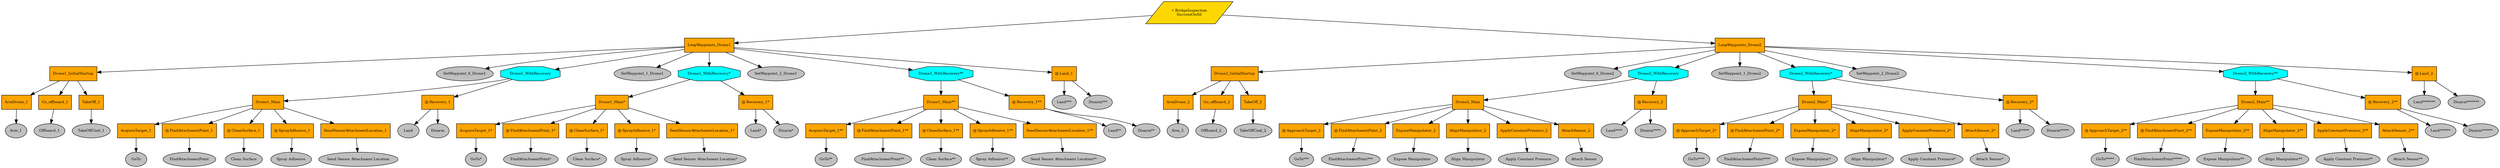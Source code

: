 digraph pastafarianism {
ordering=out;
graph [fontname="times-roman"];
node [fontname="times-roman"];
edge [fontname="times-roman"];
BridgeInspection [fillcolor=gold, fontcolor=black, fontsize=9, label="⚡ BridgeInspection\nSuccessOnAll", shape=parallelogram, style=filled];
LoopWaypoints_Drone1 [fillcolor=orange, fontcolor=black, fontsize=9, label=LoopWaypoints_Drone1, shape=box, style=filled];
BridgeInspection -> LoopWaypoints_Drone1;
Drone1_InitialStartup [fillcolor=orange, fontcolor=black, fontsize=9, label=Drone1_InitialStartup, shape=box, style=filled];
LoopWaypoints_Drone1 -> Drone1_InitialStartup;
ArmDrone_1 [fillcolor=orange, fontcolor=black, fontsize=9, label=ArmDrone_1, shape=box, style=filled];
Drone1_InitialStartup -> ArmDrone_1;
Arm_1 [fillcolor=gray, fontcolor=black, fontsize=9, label=Arm_1, shape=ellipse, style=filled];
ArmDrone_1 -> Arm_1;
Go_offboard_1 [fillcolor=orange, fontcolor=black, fontsize=9, label=Go_offboard_1, shape=box, style=filled];
Drone1_InitialStartup -> Go_offboard_1;
Offboard_1 [fillcolor=gray, fontcolor=black, fontsize=9, label=Offboard_1, shape=ellipse, style=filled];
Go_offboard_1 -> Offboard_1;
TakeOff_1 [fillcolor=orange, fontcolor=black, fontsize=9, label=TakeOff_1, shape=box, style=filled];
Drone1_InitialStartup -> TakeOff_1;
TakeOffCmd_1 [fillcolor=gray, fontcolor=black, fontsize=9, label=TakeOffCmd_1, shape=ellipse, style=filled];
TakeOff_1 -> TakeOffCmd_1;
SetWaypoint_0_Drone1 [fillcolor=gray, fontcolor=black, fontsize=9, label=SetWaypoint_0_Drone1, shape=ellipse, style=filled];
LoopWaypoints_Drone1 -> SetWaypoint_0_Drone1;
Drone1_WithRecovery [fillcolor=cyan, fontcolor=black, fontsize=9, label=Drone1_WithRecovery, shape=octagon, style=filled];
LoopWaypoints_Drone1 -> Drone1_WithRecovery;
Drone1_Main [fillcolor=orange, fontcolor=black, fontsize=9, label=Drone1_Main, shape=box, style=filled];
Drone1_WithRecovery -> Drone1_Main;
AcquireTarget_1 [fillcolor=orange, fontcolor=black, fontsize=9, label=AcquireTarget_1, shape=box, style=filled];
Drone1_Main -> AcquireTarget_1;
GoTo [fillcolor=gray, fontcolor=black, fontsize=9, label=GoTo, shape=ellipse, style=filled];
AcquireTarget_1 -> GoTo;
FindAttachmentPoint_1 [fillcolor=orange, fontcolor=black, fontsize=9, label="Ⓜ FindAttachmentPoint_1", shape=box, style=filled];
Drone1_Main -> FindAttachmentPoint_1;
FindAttachmentPoint [fillcolor=gray, fontcolor=black, fontsize=9, label=FindAttachmentPoint, shape=ellipse, style=filled];
FindAttachmentPoint_1 -> FindAttachmentPoint;
CleanSurface_1 [fillcolor=orange, fontcolor=black, fontsize=9, label="Ⓜ CleanSurface_1", shape=box, style=filled];
Drone1_Main -> CleanSurface_1;
"Clean Surface" [fillcolor=gray, fontcolor=black, fontsize=9, label="Clean Surface", shape=ellipse, style=filled];
CleanSurface_1 -> "Clean Surface";
SprayAdhesive_1 [fillcolor=orange, fontcolor=black, fontsize=9, label="Ⓜ SprayAdhesive_1", shape=box, style=filled];
Drone1_Main -> SprayAdhesive_1;
"Spray Adhesive" [fillcolor=gray, fontcolor=black, fontsize=9, label="Spray Adhesive", shape=ellipse, style=filled];
SprayAdhesive_1 -> "Spray Adhesive";
SendSensorAttachmentLocation_1 [fillcolor=orange, fontcolor=black, fontsize=9, label=SendSensorAttachmentLocation_1, shape=box, style=filled];
Drone1_Main -> SendSensorAttachmentLocation_1;
"Send Sensor Attachment Location" [fillcolor=gray, fontcolor=black, fontsize=9, label="Send Sensor Attachment Location", shape=ellipse, style=filled];
SendSensorAttachmentLocation_1 -> "Send Sensor Attachment Location";
Recovery_1 [fillcolor=orange, fontcolor=black, fontsize=9, label="Ⓜ Recovery_1", shape=box, style=filled];
Drone1_WithRecovery -> Recovery_1;
Land [fillcolor=gray, fontcolor=black, fontsize=9, label=Land, shape=ellipse, style=filled];
Recovery_1 -> Land;
Disarm [fillcolor=gray, fontcolor=black, fontsize=9, label=Disarm, shape=ellipse, style=filled];
Recovery_1 -> Disarm;
SetWaypoint_1_Drone1 [fillcolor=gray, fontcolor=black, fontsize=9, label=SetWaypoint_1_Drone1, shape=ellipse, style=filled];
LoopWaypoints_Drone1 -> SetWaypoint_1_Drone1;
"Drone1_WithRecovery*" [fillcolor=cyan, fontcolor=black, fontsize=9, label="Drone1_WithRecovery*", shape=octagon, style=filled];
LoopWaypoints_Drone1 -> "Drone1_WithRecovery*";
"Drone1_Main*" [fillcolor=orange, fontcolor=black, fontsize=9, label="Drone1_Main*", shape=box, style=filled];
"Drone1_WithRecovery*" -> "Drone1_Main*";
"AcquireTarget_1*" [fillcolor=orange, fontcolor=black, fontsize=9, label="AcquireTarget_1*", shape=box, style=filled];
"Drone1_Main*" -> "AcquireTarget_1*";
"GoTo*" [fillcolor=gray, fontcolor=black, fontsize=9, label="GoTo*", shape=ellipse, style=filled];
"AcquireTarget_1*" -> "GoTo*";
"FindAttachmentPoint_1*" [fillcolor=orange, fontcolor=black, fontsize=9, label="Ⓜ FindAttachmentPoint_1*", shape=box, style=filled];
"Drone1_Main*" -> "FindAttachmentPoint_1*";
"FindAttachmentPoint*" [fillcolor=gray, fontcolor=black, fontsize=9, label="FindAttachmentPoint*", shape=ellipse, style=filled];
"FindAttachmentPoint_1*" -> "FindAttachmentPoint*";
"CleanSurface_1*" [fillcolor=orange, fontcolor=black, fontsize=9, label="Ⓜ CleanSurface_1*", shape=box, style=filled];
"Drone1_Main*" -> "CleanSurface_1*";
"Clean Surface*" [fillcolor=gray, fontcolor=black, fontsize=9, label="Clean Surface*", shape=ellipse, style=filled];
"CleanSurface_1*" -> "Clean Surface*";
"SprayAdhesive_1*" [fillcolor=orange, fontcolor=black, fontsize=9, label="Ⓜ SprayAdhesive_1*", shape=box, style=filled];
"Drone1_Main*" -> "SprayAdhesive_1*";
"Spray Adhesive*" [fillcolor=gray, fontcolor=black, fontsize=9, label="Spray Adhesive*", shape=ellipse, style=filled];
"SprayAdhesive_1*" -> "Spray Adhesive*";
"SendSensorAttachmentLocation_1*" [fillcolor=orange, fontcolor=black, fontsize=9, label="SendSensorAttachmentLocation_1*", shape=box, style=filled];
"Drone1_Main*" -> "SendSensorAttachmentLocation_1*";
"Send Sensor Attachment Location*" [fillcolor=gray, fontcolor=black, fontsize=9, label="Send Sensor Attachment Location*", shape=ellipse, style=filled];
"SendSensorAttachmentLocation_1*" -> "Send Sensor Attachment Location*";
"Recovery_1*" [fillcolor=orange, fontcolor=black, fontsize=9, label="Ⓜ Recovery_1*", shape=box, style=filled];
"Drone1_WithRecovery*" -> "Recovery_1*";
"Land*" [fillcolor=gray, fontcolor=black, fontsize=9, label="Land*", shape=ellipse, style=filled];
"Recovery_1*" -> "Land*";
"Disarm*" [fillcolor=gray, fontcolor=black, fontsize=9, label="Disarm*", shape=ellipse, style=filled];
"Recovery_1*" -> "Disarm*";
SetWaypoint_2_Drone1 [fillcolor=gray, fontcolor=black, fontsize=9, label=SetWaypoint_2_Drone1, shape=ellipse, style=filled];
LoopWaypoints_Drone1 -> SetWaypoint_2_Drone1;
"Drone1_WithRecovery**" [fillcolor=cyan, fontcolor=black, fontsize=9, label="Drone1_WithRecovery**", shape=octagon, style=filled];
LoopWaypoints_Drone1 -> "Drone1_WithRecovery**";
"Drone1_Main**" [fillcolor=orange, fontcolor=black, fontsize=9, label="Drone1_Main**", shape=box, style=filled];
"Drone1_WithRecovery**" -> "Drone1_Main**";
"AcquireTarget_1**" [fillcolor=orange, fontcolor=black, fontsize=9, label="AcquireTarget_1**", shape=box, style=filled];
"Drone1_Main**" -> "AcquireTarget_1**";
"GoTo**" [fillcolor=gray, fontcolor=black, fontsize=9, label="GoTo**", shape=ellipse, style=filled];
"AcquireTarget_1**" -> "GoTo**";
"FindAttachmentPoint_1**" [fillcolor=orange, fontcolor=black, fontsize=9, label="Ⓜ FindAttachmentPoint_1**", shape=box, style=filled];
"Drone1_Main**" -> "FindAttachmentPoint_1**";
"FindAttachmentPoint**" [fillcolor=gray, fontcolor=black, fontsize=9, label="FindAttachmentPoint**", shape=ellipse, style=filled];
"FindAttachmentPoint_1**" -> "FindAttachmentPoint**";
"CleanSurface_1**" [fillcolor=orange, fontcolor=black, fontsize=9, label="Ⓜ CleanSurface_1**", shape=box, style=filled];
"Drone1_Main**" -> "CleanSurface_1**";
"Clean Surface**" [fillcolor=gray, fontcolor=black, fontsize=9, label="Clean Surface**", shape=ellipse, style=filled];
"CleanSurface_1**" -> "Clean Surface**";
"SprayAdhesive_1**" [fillcolor=orange, fontcolor=black, fontsize=9, label="Ⓜ SprayAdhesive_1**", shape=box, style=filled];
"Drone1_Main**" -> "SprayAdhesive_1**";
"Spray Adhesive**" [fillcolor=gray, fontcolor=black, fontsize=9, label="Spray Adhesive**", shape=ellipse, style=filled];
"SprayAdhesive_1**" -> "Spray Adhesive**";
"SendSensorAttachmentLocation_1**" [fillcolor=orange, fontcolor=black, fontsize=9, label="SendSensorAttachmentLocation_1**", shape=box, style=filled];
"Drone1_Main**" -> "SendSensorAttachmentLocation_1**";
"Send Sensor Attachment Location**" [fillcolor=gray, fontcolor=black, fontsize=9, label="Send Sensor Attachment Location**", shape=ellipse, style=filled];
"SendSensorAttachmentLocation_1**" -> "Send Sensor Attachment Location**";
"Recovery_1**" [fillcolor=orange, fontcolor=black, fontsize=9, label="Ⓜ Recovery_1**", shape=box, style=filled];
"Drone1_WithRecovery**" -> "Recovery_1**";
"Land**" [fillcolor=gray, fontcolor=black, fontsize=9, label="Land**", shape=ellipse, style=filled];
"Recovery_1**" -> "Land**";
"Disarm**" [fillcolor=gray, fontcolor=black, fontsize=9, label="Disarm**", shape=ellipse, style=filled];
"Recovery_1**" -> "Disarm**";
Land_1 [fillcolor=orange, fontcolor=black, fontsize=9, label="Ⓜ Land_1", shape=box, style=filled];
LoopWaypoints_Drone1 -> Land_1;
"Land***" [fillcolor=gray, fontcolor=black, fontsize=9, label="Land***", shape=ellipse, style=filled];
Land_1 -> "Land***";
"Disarm***" [fillcolor=gray, fontcolor=black, fontsize=9, label="Disarm***", shape=ellipse, style=filled];
Land_1 -> "Disarm***";
LoopWaypoints_Drone2 [fillcolor=orange, fontcolor=black, fontsize=9, label=LoopWaypoints_Drone2, shape=box, style=filled];
BridgeInspection -> LoopWaypoints_Drone2;
Drone2_InitialStartup [fillcolor=orange, fontcolor=black, fontsize=9, label=Drone2_InitialStartup, shape=box, style=filled];
LoopWaypoints_Drone2 -> Drone2_InitialStartup;
ArmDrone_2 [fillcolor=orange, fontcolor=black, fontsize=9, label=ArmDrone_2, shape=box, style=filled];
Drone2_InitialStartup -> ArmDrone_2;
Arm_2 [fillcolor=gray, fontcolor=black, fontsize=9, label=Arm_2, shape=ellipse, style=filled];
ArmDrone_2 -> Arm_2;
Go_offboard_2 [fillcolor=orange, fontcolor=black, fontsize=9, label=Go_offboard_2, shape=box, style=filled];
Drone2_InitialStartup -> Go_offboard_2;
Offboard_2 [fillcolor=gray, fontcolor=black, fontsize=9, label=Offboard_2, shape=ellipse, style=filled];
Go_offboard_2 -> Offboard_2;
TakeOff_2 [fillcolor=orange, fontcolor=black, fontsize=9, label=TakeOff_2, shape=box, style=filled];
Drone2_InitialStartup -> TakeOff_2;
TakeOffCmd_2 [fillcolor=gray, fontcolor=black, fontsize=9, label=TakeOffCmd_2, shape=ellipse, style=filled];
TakeOff_2 -> TakeOffCmd_2;
SetWaypoint_0_Drone2 [fillcolor=gray, fontcolor=black, fontsize=9, label=SetWaypoint_0_Drone2, shape=ellipse, style=filled];
LoopWaypoints_Drone2 -> SetWaypoint_0_Drone2;
Drone2_WithRecovery [fillcolor=cyan, fontcolor=black, fontsize=9, label=Drone2_WithRecovery, shape=octagon, style=filled];
LoopWaypoints_Drone2 -> Drone2_WithRecovery;
Drone2_Main [fillcolor=orange, fontcolor=black, fontsize=9, label=Drone2_Main, shape=box, style=filled];
Drone2_WithRecovery -> Drone2_Main;
ApproachTarget_2 [fillcolor=orange, fontcolor=black, fontsize=9, label="Ⓜ ApproachTarget_2", shape=box, style=filled];
Drone2_Main -> ApproachTarget_2;
"GoTo***" [fillcolor=gray, fontcolor=black, fontsize=9, label="GoTo***", shape=ellipse, style=filled];
ApproachTarget_2 -> "GoTo***";
FindAttachmentPoint_2 [fillcolor=orange, fontcolor=black, fontsize=9, label="Ⓜ FindAttachmentPoint_2", shape=box, style=filled];
Drone2_Main -> FindAttachmentPoint_2;
"FindAttachmentPoint***" [fillcolor=gray, fontcolor=black, fontsize=9, label="FindAttachmentPoint***", shape=ellipse, style=filled];
FindAttachmentPoint_2 -> "FindAttachmentPoint***";
ExposeManipulator_2 [fillcolor=orange, fontcolor=black, fontsize=9, label=ExposeManipulator_2, shape=box, style=filled];
Drone2_Main -> ExposeManipulator_2;
"Expose Manipulator" [fillcolor=gray, fontcolor=black, fontsize=9, label="Expose Manipulator", shape=ellipse, style=filled];
ExposeManipulator_2 -> "Expose Manipulator";
AlignManipulator_2 [fillcolor=orange, fontcolor=black, fontsize=9, label=AlignManipulator_2, shape=box, style=filled];
Drone2_Main -> AlignManipulator_2;
"Align Manipulator" [fillcolor=gray, fontcolor=black, fontsize=9, label="Align Manipulator", shape=ellipse, style=filled];
AlignManipulator_2 -> "Align Manipulator";
ApplyConstantPressure_2 [fillcolor=orange, fontcolor=black, fontsize=9, label=ApplyConstantPressure_2, shape=box, style=filled];
Drone2_Main -> ApplyConstantPressure_2;
"Apply Constant Pressure" [fillcolor=gray, fontcolor=black, fontsize=9, label="Apply Constant Pressure", shape=ellipse, style=filled];
ApplyConstantPressure_2 -> "Apply Constant Pressure";
AttachSensor_2 [fillcolor=orange, fontcolor=black, fontsize=9, label=AttachSensor_2, shape=box, style=filled];
Drone2_Main -> AttachSensor_2;
"Attach Sensor" [fillcolor=gray, fontcolor=black, fontsize=9, label="Attach Sensor", shape=ellipse, style=filled];
AttachSensor_2 -> "Attach Sensor";
Recovery_2 [fillcolor=orange, fontcolor=black, fontsize=9, label="Ⓜ Recovery_2", shape=box, style=filled];
Drone2_WithRecovery -> Recovery_2;
"Land****" [fillcolor=gray, fontcolor=black, fontsize=9, label="Land****", shape=ellipse, style=filled];
Recovery_2 -> "Land****";
"Disarm****" [fillcolor=gray, fontcolor=black, fontsize=9, label="Disarm****", shape=ellipse, style=filled];
Recovery_2 -> "Disarm****";
SetWaypoint_1_Drone2 [fillcolor=gray, fontcolor=black, fontsize=9, label=SetWaypoint_1_Drone2, shape=ellipse, style=filled];
LoopWaypoints_Drone2 -> SetWaypoint_1_Drone2;
"Drone2_WithRecovery*" [fillcolor=cyan, fontcolor=black, fontsize=9, label="Drone2_WithRecovery*", shape=octagon, style=filled];
LoopWaypoints_Drone2 -> "Drone2_WithRecovery*";
"Drone2_Main*" [fillcolor=orange, fontcolor=black, fontsize=9, label="Drone2_Main*", shape=box, style=filled];
"Drone2_WithRecovery*" -> "Drone2_Main*";
"ApproachTarget_2*" [fillcolor=orange, fontcolor=black, fontsize=9, label="Ⓜ ApproachTarget_2*", shape=box, style=filled];
"Drone2_Main*" -> "ApproachTarget_2*";
"GoTo****" [fillcolor=gray, fontcolor=black, fontsize=9, label="GoTo****", shape=ellipse, style=filled];
"ApproachTarget_2*" -> "GoTo****";
"FindAttachmentPoint_2*" [fillcolor=orange, fontcolor=black, fontsize=9, label="Ⓜ FindAttachmentPoint_2*", shape=box, style=filled];
"Drone2_Main*" -> "FindAttachmentPoint_2*";
"FindAttachmentPoint****" [fillcolor=gray, fontcolor=black, fontsize=9, label="FindAttachmentPoint****", shape=ellipse, style=filled];
"FindAttachmentPoint_2*" -> "FindAttachmentPoint****";
"ExposeManipulator_2*" [fillcolor=orange, fontcolor=black, fontsize=9, label="ExposeManipulator_2*", shape=box, style=filled];
"Drone2_Main*" -> "ExposeManipulator_2*";
"Expose Manipulator*" [fillcolor=gray, fontcolor=black, fontsize=9, label="Expose Manipulator*", shape=ellipse, style=filled];
"ExposeManipulator_2*" -> "Expose Manipulator*";
"AlignManipulator_2*" [fillcolor=orange, fontcolor=black, fontsize=9, label="AlignManipulator_2*", shape=box, style=filled];
"Drone2_Main*" -> "AlignManipulator_2*";
"Align Manipulator*" [fillcolor=gray, fontcolor=black, fontsize=9, label="Align Manipulator*", shape=ellipse, style=filled];
"AlignManipulator_2*" -> "Align Manipulator*";
"ApplyConstantPressure_2*" [fillcolor=orange, fontcolor=black, fontsize=9, label="ApplyConstantPressure_2*", shape=box, style=filled];
"Drone2_Main*" -> "ApplyConstantPressure_2*";
"Apply Constant Pressure*" [fillcolor=gray, fontcolor=black, fontsize=9, label="Apply Constant Pressure*", shape=ellipse, style=filled];
"ApplyConstantPressure_2*" -> "Apply Constant Pressure*";
"AttachSensor_2*" [fillcolor=orange, fontcolor=black, fontsize=9, label="AttachSensor_2*", shape=box, style=filled];
"Drone2_Main*" -> "AttachSensor_2*";
"Attach Sensor*" [fillcolor=gray, fontcolor=black, fontsize=9, label="Attach Sensor*", shape=ellipse, style=filled];
"AttachSensor_2*" -> "Attach Sensor*";
"Recovery_2*" [fillcolor=orange, fontcolor=black, fontsize=9, label="Ⓜ Recovery_2*", shape=box, style=filled];
"Drone2_WithRecovery*" -> "Recovery_2*";
"Land*****" [fillcolor=gray, fontcolor=black, fontsize=9, label="Land*****", shape=ellipse, style=filled];
"Recovery_2*" -> "Land*****";
"Disarm*****" [fillcolor=gray, fontcolor=black, fontsize=9, label="Disarm*****", shape=ellipse, style=filled];
"Recovery_2*" -> "Disarm*****";
SetWaypoint_2_Drone2 [fillcolor=gray, fontcolor=black, fontsize=9, label=SetWaypoint_2_Drone2, shape=ellipse, style=filled];
LoopWaypoints_Drone2 -> SetWaypoint_2_Drone2;
"Drone2_WithRecovery**" [fillcolor=cyan, fontcolor=black, fontsize=9, label="Drone2_WithRecovery**", shape=octagon, style=filled];
LoopWaypoints_Drone2 -> "Drone2_WithRecovery**";
"Drone2_Main**" [fillcolor=orange, fontcolor=black, fontsize=9, label="Drone2_Main**", shape=box, style=filled];
"Drone2_WithRecovery**" -> "Drone2_Main**";
"ApproachTarget_2**" [fillcolor=orange, fontcolor=black, fontsize=9, label="Ⓜ ApproachTarget_2**", shape=box, style=filled];
"Drone2_Main**" -> "ApproachTarget_2**";
"GoTo*****" [fillcolor=gray, fontcolor=black, fontsize=9, label="GoTo*****", shape=ellipse, style=filled];
"ApproachTarget_2**" -> "GoTo*****";
"FindAttachmentPoint_2**" [fillcolor=orange, fontcolor=black, fontsize=9, label="Ⓜ FindAttachmentPoint_2**", shape=box, style=filled];
"Drone2_Main**" -> "FindAttachmentPoint_2**";
"FindAttachmentPoint*****" [fillcolor=gray, fontcolor=black, fontsize=9, label="FindAttachmentPoint*****", shape=ellipse, style=filled];
"FindAttachmentPoint_2**" -> "FindAttachmentPoint*****";
"ExposeManipulator_2**" [fillcolor=orange, fontcolor=black, fontsize=9, label="ExposeManipulator_2**", shape=box, style=filled];
"Drone2_Main**" -> "ExposeManipulator_2**";
"Expose Manipulator**" [fillcolor=gray, fontcolor=black, fontsize=9, label="Expose Manipulator**", shape=ellipse, style=filled];
"ExposeManipulator_2**" -> "Expose Manipulator**";
"AlignManipulator_2**" [fillcolor=orange, fontcolor=black, fontsize=9, label="AlignManipulator_2**", shape=box, style=filled];
"Drone2_Main**" -> "AlignManipulator_2**";
"Align Manipulator**" [fillcolor=gray, fontcolor=black, fontsize=9, label="Align Manipulator**", shape=ellipse, style=filled];
"AlignManipulator_2**" -> "Align Manipulator**";
"ApplyConstantPressure_2**" [fillcolor=orange, fontcolor=black, fontsize=9, label="ApplyConstantPressure_2**", shape=box, style=filled];
"Drone2_Main**" -> "ApplyConstantPressure_2**";
"Apply Constant Pressure**" [fillcolor=gray, fontcolor=black, fontsize=9, label="Apply Constant Pressure**", shape=ellipse, style=filled];
"ApplyConstantPressure_2**" -> "Apply Constant Pressure**";
"AttachSensor_2**" [fillcolor=orange, fontcolor=black, fontsize=9, label="AttachSensor_2**", shape=box, style=filled];
"Drone2_Main**" -> "AttachSensor_2**";
"Attach Sensor**" [fillcolor=gray, fontcolor=black, fontsize=9, label="Attach Sensor**", shape=ellipse, style=filled];
"AttachSensor_2**" -> "Attach Sensor**";
"Recovery_2**" [fillcolor=orange, fontcolor=black, fontsize=9, label="Ⓜ Recovery_2**", shape=box, style=filled];
"Drone2_WithRecovery**" -> "Recovery_2**";
"Land******" [fillcolor=gray, fontcolor=black, fontsize=9, label="Land******", shape=ellipse, style=filled];
"Recovery_2**" -> "Land******";
"Disarm******" [fillcolor=gray, fontcolor=black, fontsize=9, label="Disarm******", shape=ellipse, style=filled];
"Recovery_2**" -> "Disarm******";
Land_2 [fillcolor=orange, fontcolor=black, fontsize=9, label="Ⓜ Land_2", shape=box, style=filled];
LoopWaypoints_Drone2 -> Land_2;
"Land*******" [fillcolor=gray, fontcolor=black, fontsize=9, label="Land*******", shape=ellipse, style=filled];
Land_2 -> "Land*******";
"Disarm*******" [fillcolor=gray, fontcolor=black, fontsize=9, label="Disarm*******", shape=ellipse, style=filled];
Land_2 -> "Disarm*******";
}
